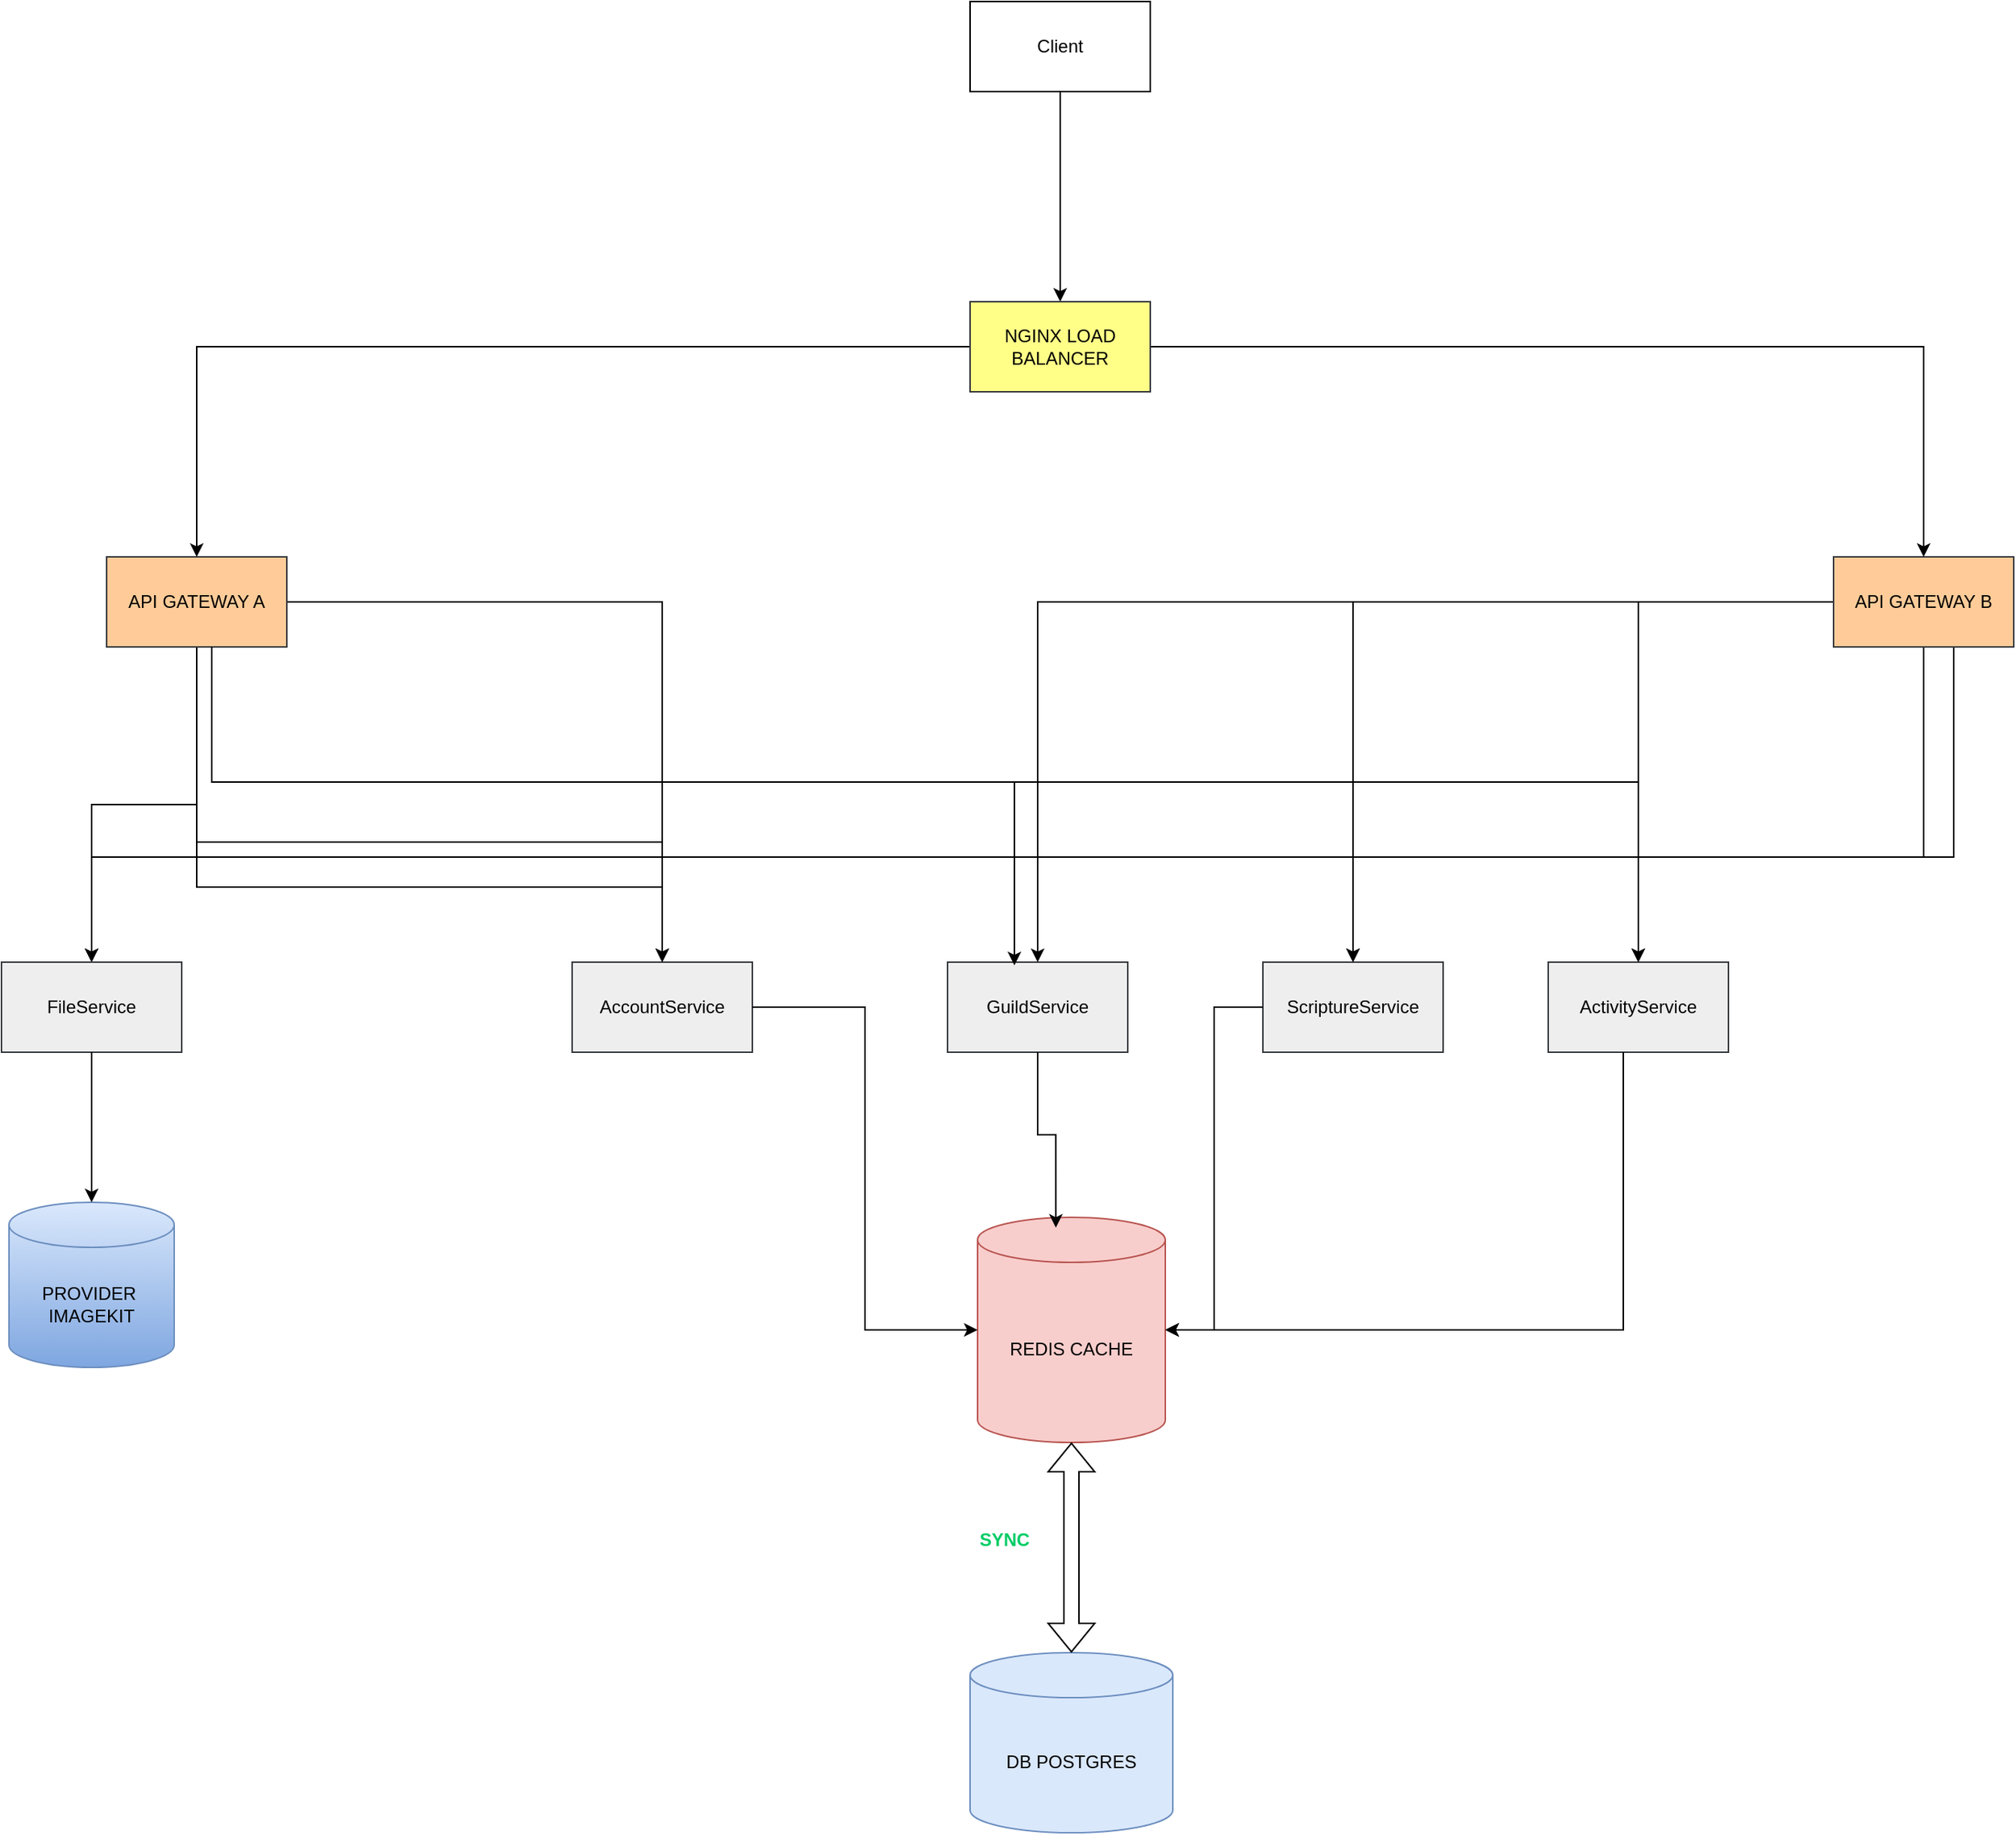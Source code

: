 <mxfile version="25.0.3">
  <diagram name="Page-1" id="mlCuKUzUeTsnEgZcga1v">
    <mxGraphModel dx="2731" dy="2196" grid="1" gridSize="10" guides="1" tooltips="1" connect="1" arrows="1" fold="1" page="1" pageScale="1" pageWidth="850" pageHeight="1100" math="0" shadow="0">
      <root>
        <mxCell id="0" />
        <mxCell id="1" parent="0" />
        <mxCell id="qrbPPl4nxlBriCZGtWMf-43" style="edgeStyle=orthogonalEdgeStyle;rounded=0;orthogonalLoop=1;jettySize=auto;html=1;" edge="1" parent="1" source="qrbPPl4nxlBriCZGtWMf-1" target="qrbPPl4nxlBriCZGtWMf-29">
          <mxGeometry relative="1" as="geometry" />
        </mxCell>
        <mxCell id="qrbPPl4nxlBriCZGtWMf-1" value="Client" style="rounded=0;whiteSpace=wrap;html=1;" vertex="1" parent="1">
          <mxGeometry x="365" y="-250" width="120" height="60" as="geometry" />
        </mxCell>
        <mxCell id="qrbPPl4nxlBriCZGtWMf-2" value="AccountService" style="rounded=0;whiteSpace=wrap;html=1;fillColor=#eeeeee;strokeColor=#36393d;" vertex="1" parent="1">
          <mxGeometry x="100" y="390" width="120" height="60" as="geometry" />
        </mxCell>
        <mxCell id="qrbPPl4nxlBriCZGtWMf-3" value="GuildService" style="rounded=0;whiteSpace=wrap;html=1;fillColor=#eeeeee;strokeColor=#36393d;" vertex="1" parent="1">
          <mxGeometry x="350" y="390" width="120" height="60" as="geometry" />
        </mxCell>
        <mxCell id="qrbPPl4nxlBriCZGtWMf-5" value="ScriptureService" style="rounded=0;whiteSpace=wrap;html=1;fillColor=#eeeeee;strokeColor=#36393d;" vertex="1" parent="1">
          <mxGeometry x="560" y="390" width="120" height="60" as="geometry" />
        </mxCell>
        <mxCell id="qrbPPl4nxlBriCZGtWMf-12" value="ActivityService" style="rounded=0;whiteSpace=wrap;html=1;fillColor=#eeeeee;strokeColor=#36393d;" vertex="1" parent="1">
          <mxGeometry x="750" y="390" width="120" height="60" as="geometry" />
        </mxCell>
        <mxCell id="qrbPPl4nxlBriCZGtWMf-14" value="DB POSTGRES" style="shape=cylinder3;whiteSpace=wrap;html=1;boundedLbl=1;backgroundOutline=1;size=15;fillColor=#dae8fc;strokeColor=#6c8ebf;" vertex="1" parent="1">
          <mxGeometry x="365" y="850" width="135" height="120" as="geometry" />
        </mxCell>
        <mxCell id="qrbPPl4nxlBriCZGtWMf-15" value="REDIS CACHE" style="shape=cylinder3;whiteSpace=wrap;html=1;boundedLbl=1;backgroundOutline=1;size=15;fillColor=#f8cecc;strokeColor=#b85450;" vertex="1" parent="1">
          <mxGeometry x="370" y="560" width="125" height="150" as="geometry" />
        </mxCell>
        <mxCell id="qrbPPl4nxlBriCZGtWMf-17" style="edgeStyle=orthogonalEdgeStyle;rounded=0;orthogonalLoop=1;jettySize=auto;html=1;entryX=0;entryY=0;entryDx=0;entryDy=75;entryPerimeter=0;" edge="1" parent="1" source="qrbPPl4nxlBriCZGtWMf-2" target="qrbPPl4nxlBriCZGtWMf-15">
          <mxGeometry relative="1" as="geometry" />
        </mxCell>
        <mxCell id="qrbPPl4nxlBriCZGtWMf-18" style="edgeStyle=orthogonalEdgeStyle;rounded=0;orthogonalLoop=1;jettySize=auto;html=1;entryX=0.417;entryY=0.046;entryDx=0;entryDy=0;entryPerimeter=0;" edge="1" parent="1" source="qrbPPl4nxlBriCZGtWMf-3" target="qrbPPl4nxlBriCZGtWMf-15">
          <mxGeometry relative="1" as="geometry" />
        </mxCell>
        <mxCell id="qrbPPl4nxlBriCZGtWMf-19" style="edgeStyle=orthogonalEdgeStyle;rounded=0;orthogonalLoop=1;jettySize=auto;html=1;entryX=1;entryY=0.5;entryDx=0;entryDy=0;entryPerimeter=0;" edge="1" parent="1" source="qrbPPl4nxlBriCZGtWMf-5" target="qrbPPl4nxlBriCZGtWMf-15">
          <mxGeometry relative="1" as="geometry" />
        </mxCell>
        <mxCell id="qrbPPl4nxlBriCZGtWMf-20" style="edgeStyle=orthogonalEdgeStyle;rounded=0;orthogonalLoop=1;jettySize=auto;html=1;entryX=1;entryY=0;entryDx=0;entryDy=75;entryPerimeter=0;" edge="1" parent="1" source="qrbPPl4nxlBriCZGtWMf-12" target="qrbPPl4nxlBriCZGtWMf-15">
          <mxGeometry relative="1" as="geometry">
            <Array as="points">
              <mxPoint x="800" y="635" />
            </Array>
          </mxGeometry>
        </mxCell>
        <mxCell id="qrbPPl4nxlBriCZGtWMf-25" value="" style="shape=flexArrow;endArrow=classic;startArrow=classic;html=1;rounded=0;exitX=0.5;exitY=0;exitDx=0;exitDy=0;exitPerimeter=0;" edge="1" parent="1" source="qrbPPl4nxlBriCZGtWMf-14" target="qrbPPl4nxlBriCZGtWMf-15">
          <mxGeometry width="100" height="100" relative="1" as="geometry">
            <mxPoint x="220" y="830" as="sourcePoint" />
            <mxPoint x="320" y="730" as="targetPoint" />
          </mxGeometry>
        </mxCell>
        <mxCell id="qrbPPl4nxlBriCZGtWMf-26" value="&lt;b&gt;&lt;font color=&quot;#00cc66&quot;&gt;SYNC&lt;/font&gt;&lt;/b&gt;" style="text;html=1;align=center;verticalAlign=middle;whiteSpace=wrap;rounded=0;" vertex="1" parent="1">
          <mxGeometry x="358" y="760" width="60" height="30" as="geometry" />
        </mxCell>
        <mxCell id="qrbPPl4nxlBriCZGtWMf-38" style="edgeStyle=orthogonalEdgeStyle;rounded=0;orthogonalLoop=1;jettySize=auto;html=1;" edge="1" parent="1" source="qrbPPl4nxlBriCZGtWMf-27" target="qrbPPl4nxlBriCZGtWMf-2">
          <mxGeometry relative="1" as="geometry">
            <Array as="points">
              <mxPoint x="1020" y="320" />
              <mxPoint x="160" y="320" />
            </Array>
          </mxGeometry>
        </mxCell>
        <mxCell id="qrbPPl4nxlBriCZGtWMf-39" style="edgeStyle=orthogonalEdgeStyle;rounded=0;orthogonalLoop=1;jettySize=auto;html=1;" edge="1" parent="1" source="qrbPPl4nxlBriCZGtWMf-27" target="qrbPPl4nxlBriCZGtWMf-3">
          <mxGeometry relative="1" as="geometry" />
        </mxCell>
        <mxCell id="qrbPPl4nxlBriCZGtWMf-40" style="edgeStyle=orthogonalEdgeStyle;rounded=0;orthogonalLoop=1;jettySize=auto;html=1;" edge="1" parent="1" source="qrbPPl4nxlBriCZGtWMf-27" target="qrbPPl4nxlBriCZGtWMf-5">
          <mxGeometry relative="1" as="geometry" />
        </mxCell>
        <mxCell id="qrbPPl4nxlBriCZGtWMf-41" style="edgeStyle=orthogonalEdgeStyle;rounded=0;orthogonalLoop=1;jettySize=auto;html=1;" edge="1" parent="1" source="qrbPPl4nxlBriCZGtWMf-27" target="qrbPPl4nxlBriCZGtWMf-12">
          <mxGeometry relative="1" as="geometry" />
        </mxCell>
        <mxCell id="qrbPPl4nxlBriCZGtWMf-48" style="edgeStyle=orthogonalEdgeStyle;rounded=0;orthogonalLoop=1;jettySize=auto;html=1;" edge="1" parent="1" source="qrbPPl4nxlBriCZGtWMf-27" target="qrbPPl4nxlBriCZGtWMf-46">
          <mxGeometry relative="1" as="geometry">
            <Array as="points">
              <mxPoint x="1000" y="320" />
              <mxPoint x="-220" y="320" />
            </Array>
          </mxGeometry>
        </mxCell>
        <mxCell id="qrbPPl4nxlBriCZGtWMf-27" value="API GATEWAY B" style="rounded=0;whiteSpace=wrap;html=1;fillColor=#ffcc99;strokeColor=#36393d;" vertex="1" parent="1">
          <mxGeometry x="940" y="120" width="120" height="60" as="geometry" />
        </mxCell>
        <mxCell id="qrbPPl4nxlBriCZGtWMf-33" style="edgeStyle=orthogonalEdgeStyle;rounded=0;orthogonalLoop=1;jettySize=auto;html=1;" edge="1" parent="1" source="qrbPPl4nxlBriCZGtWMf-28" target="qrbPPl4nxlBriCZGtWMf-2">
          <mxGeometry relative="1" as="geometry" />
        </mxCell>
        <mxCell id="qrbPPl4nxlBriCZGtWMf-36" style="edgeStyle=orthogonalEdgeStyle;rounded=0;orthogonalLoop=1;jettySize=auto;html=1;" edge="1" parent="1" source="qrbPPl4nxlBriCZGtWMf-28" target="qrbPPl4nxlBriCZGtWMf-5">
          <mxGeometry relative="1" as="geometry">
            <Array as="points">
              <mxPoint x="-150" y="340" />
              <mxPoint x="160" y="340" />
              <mxPoint x="160" y="270" />
              <mxPoint x="620" y="270" />
            </Array>
          </mxGeometry>
        </mxCell>
        <mxCell id="qrbPPl4nxlBriCZGtWMf-37" style="edgeStyle=orthogonalEdgeStyle;rounded=0;orthogonalLoop=1;jettySize=auto;html=1;" edge="1" parent="1" source="qrbPPl4nxlBriCZGtWMf-28" target="qrbPPl4nxlBriCZGtWMf-12">
          <mxGeometry relative="1" as="geometry">
            <Array as="points">
              <mxPoint x="-150" y="310" />
              <mxPoint x="160" y="310" />
              <mxPoint x="160" y="270" />
              <mxPoint x="810" y="270" />
            </Array>
          </mxGeometry>
        </mxCell>
        <mxCell id="qrbPPl4nxlBriCZGtWMf-47" style="edgeStyle=orthogonalEdgeStyle;rounded=0;orthogonalLoop=1;jettySize=auto;html=1;" edge="1" parent="1" source="qrbPPl4nxlBriCZGtWMf-28" target="qrbPPl4nxlBriCZGtWMf-46">
          <mxGeometry relative="1" as="geometry" />
        </mxCell>
        <mxCell id="qrbPPl4nxlBriCZGtWMf-28" value="API GATEWAY A" style="rounded=0;whiteSpace=wrap;html=1;fillColor=#ffcc99;strokeColor=#36393d;" vertex="1" parent="1">
          <mxGeometry x="-210" y="120" width="120" height="60" as="geometry" />
        </mxCell>
        <mxCell id="qrbPPl4nxlBriCZGtWMf-30" style="edgeStyle=orthogonalEdgeStyle;rounded=0;orthogonalLoop=1;jettySize=auto;html=1;" edge="1" parent="1" source="qrbPPl4nxlBriCZGtWMf-29" target="qrbPPl4nxlBriCZGtWMf-28">
          <mxGeometry relative="1" as="geometry" />
        </mxCell>
        <mxCell id="qrbPPl4nxlBriCZGtWMf-31" style="edgeStyle=orthogonalEdgeStyle;rounded=0;orthogonalLoop=1;jettySize=auto;html=1;entryX=0.5;entryY=0;entryDx=0;entryDy=0;" edge="1" parent="1" source="qrbPPl4nxlBriCZGtWMf-29" target="qrbPPl4nxlBriCZGtWMf-27">
          <mxGeometry relative="1" as="geometry" />
        </mxCell>
        <mxCell id="qrbPPl4nxlBriCZGtWMf-29" value="NGINX LOAD BALANCER" style="rounded=0;whiteSpace=wrap;html=1;fillColor=#ffff88;strokeColor=#36393d;" vertex="1" parent="1">
          <mxGeometry x="365" y="-50" width="120" height="60" as="geometry" />
        </mxCell>
        <mxCell id="qrbPPl4nxlBriCZGtWMf-34" style="edgeStyle=orthogonalEdgeStyle;rounded=0;orthogonalLoop=1;jettySize=auto;html=1;entryX=0.371;entryY=0.035;entryDx=0;entryDy=0;entryPerimeter=0;" edge="1" parent="1" source="qrbPPl4nxlBriCZGtWMf-28" target="qrbPPl4nxlBriCZGtWMf-3">
          <mxGeometry relative="1" as="geometry">
            <Array as="points">
              <mxPoint x="-140" y="270" />
              <mxPoint x="395" y="270" />
            </Array>
          </mxGeometry>
        </mxCell>
        <mxCell id="qrbPPl4nxlBriCZGtWMf-46" value="FileService" style="rounded=0;whiteSpace=wrap;html=1;fillColor=#eeeeee;strokeColor=#36393d;" vertex="1" parent="1">
          <mxGeometry x="-280" y="390" width="120" height="60" as="geometry" />
        </mxCell>
        <mxCell id="qrbPPl4nxlBriCZGtWMf-50" value="PROVIDER&amp;nbsp;&lt;div&gt;IMAGEKIT&lt;/div&gt;" style="shape=cylinder3;whiteSpace=wrap;html=1;boundedLbl=1;backgroundOutline=1;size=15;fillColor=#dae8fc;gradientColor=#7ea6e0;strokeColor=#6c8ebf;" vertex="1" parent="1">
          <mxGeometry x="-275" y="550" width="110" height="110" as="geometry" />
        </mxCell>
        <mxCell id="qrbPPl4nxlBriCZGtWMf-51" style="edgeStyle=orthogonalEdgeStyle;rounded=0;orthogonalLoop=1;jettySize=auto;html=1;entryX=0.5;entryY=0;entryDx=0;entryDy=0;entryPerimeter=0;" edge="1" parent="1" source="qrbPPl4nxlBriCZGtWMf-46" target="qrbPPl4nxlBriCZGtWMf-50">
          <mxGeometry relative="1" as="geometry" />
        </mxCell>
      </root>
    </mxGraphModel>
  </diagram>
</mxfile>
